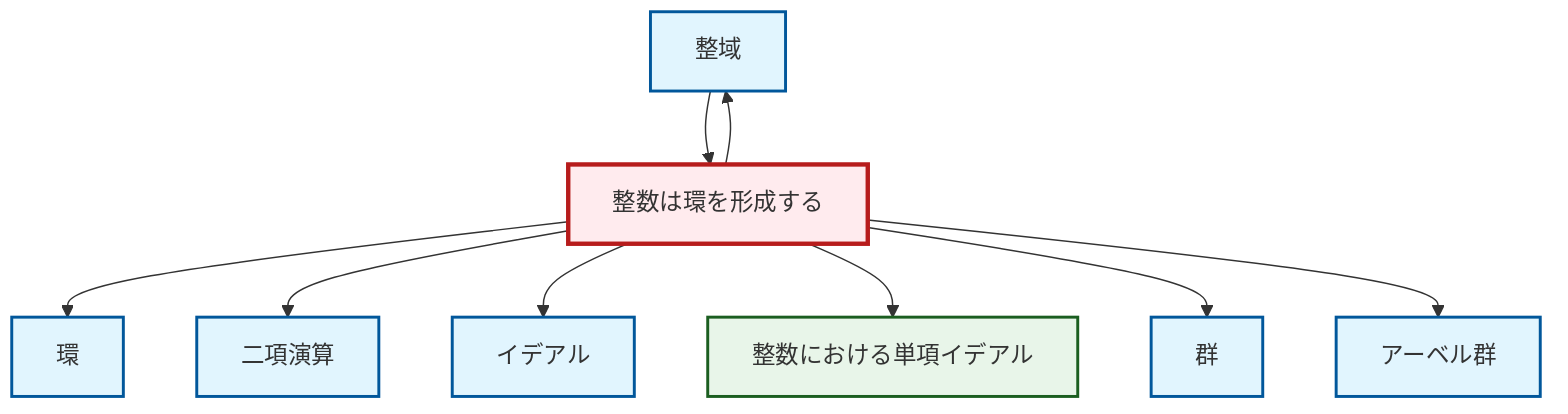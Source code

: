 graph TD
    classDef definition fill:#e1f5fe,stroke:#01579b,stroke-width:2px
    classDef theorem fill:#f3e5f5,stroke:#4a148c,stroke-width:2px
    classDef axiom fill:#fff3e0,stroke:#e65100,stroke-width:2px
    classDef example fill:#e8f5e9,stroke:#1b5e20,stroke-width:2px
    classDef current fill:#ffebee,stroke:#b71c1c,stroke-width:3px
    def-integral-domain["整域"]:::definition
    ex-principal-ideal["整数における単項イデアル"]:::example
    def-group["群"]:::definition
    def-binary-operation["二項演算"]:::definition
    def-abelian-group["アーベル群"]:::definition
    def-ring["環"]:::definition
    ex-integers-ring["整数は環を形成する"]:::example
    def-ideal["イデアル"]:::definition
    ex-integers-ring --> def-ring
    ex-integers-ring --> def-binary-operation
    ex-integers-ring --> def-ideal
    ex-integers-ring --> ex-principal-ideal
    def-integral-domain --> ex-integers-ring
    ex-integers-ring --> def-group
    ex-integers-ring --> def-integral-domain
    ex-integers-ring --> def-abelian-group
    class ex-integers-ring current